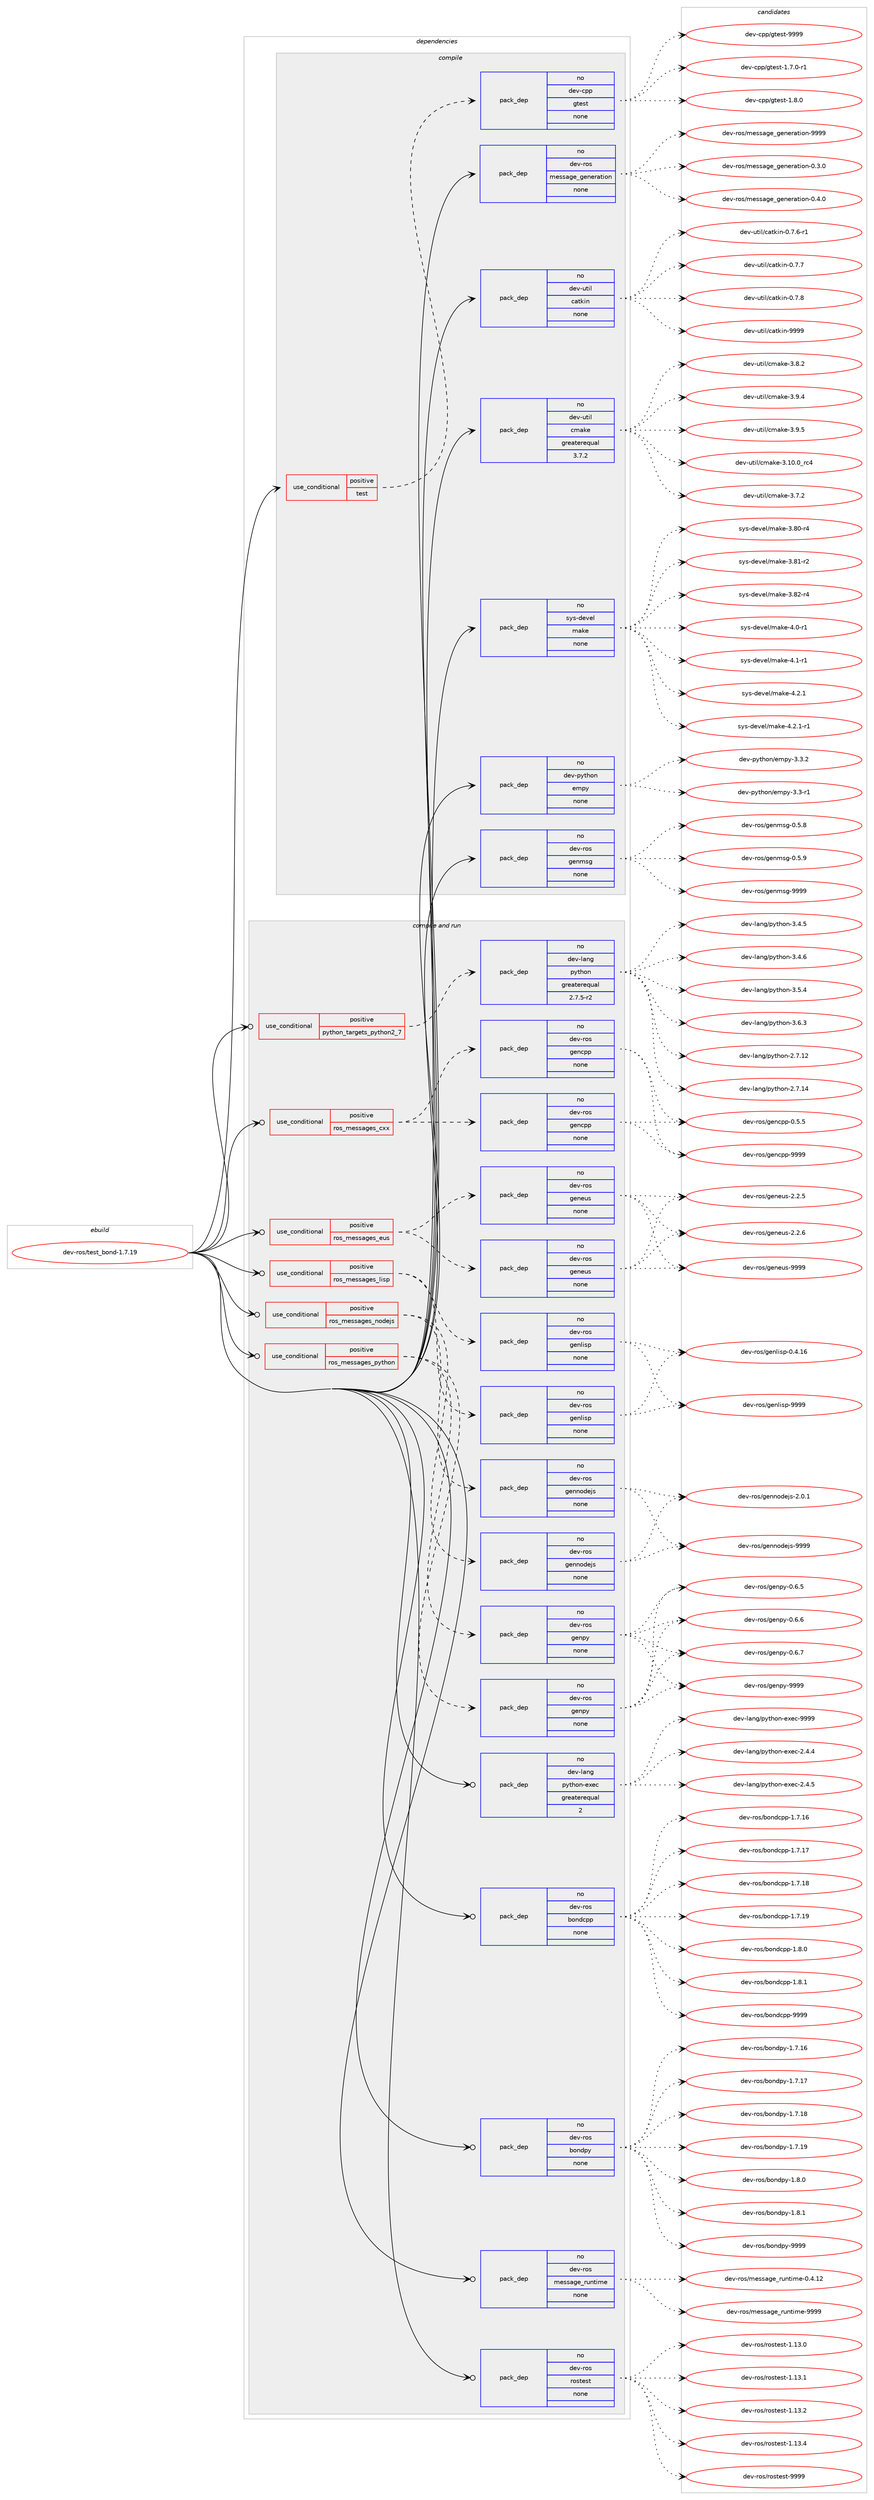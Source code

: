 digraph prolog {

# *************
# Graph options
# *************

newrank=true;
concentrate=true;
compound=true;
graph [rankdir=LR,fontname=Helvetica,fontsize=10,ranksep=1.5];#, ranksep=2.5, nodesep=0.2];
edge  [arrowhead=vee];
node  [fontname=Helvetica,fontsize=10];

# **********
# The ebuild
# **********

subgraph cluster_leftcol {
color=gray;
rank=same;
label=<<i>ebuild</i>>;
id [label="dev-ros/test_bond-1.7.19", color=red, width=4, href="../dev-ros/test_bond-1.7.19.svg"];
}

# ****************
# The dependencies
# ****************

subgraph cluster_midcol {
color=gray;
label=<<i>dependencies</i>>;
subgraph cluster_compile {
fillcolor="#eeeeee";
style=filled;
label=<<i>compile</i>>;
subgraph cond47305 {
dependency214920 [label=<<TABLE BORDER="0" CELLBORDER="1" CELLSPACING="0" CELLPADDING="4"><TR><TD ROWSPAN="3" CELLPADDING="10">use_conditional</TD></TR><TR><TD>positive</TD></TR><TR><TD>test</TD></TR></TABLE>>, shape=none, color=red];
subgraph pack163625 {
dependency214921 [label=<<TABLE BORDER="0" CELLBORDER="1" CELLSPACING="0" CELLPADDING="4" WIDTH="220"><TR><TD ROWSPAN="6" CELLPADDING="30">pack_dep</TD></TR><TR><TD WIDTH="110">no</TD></TR><TR><TD>dev-cpp</TD></TR><TR><TD>gtest</TD></TR><TR><TD>none</TD></TR><TR><TD></TD></TR></TABLE>>, shape=none, color=blue];
}
dependency214920:e -> dependency214921:w [weight=20,style="dashed",arrowhead="vee"];
}
id:e -> dependency214920:w [weight=20,style="solid",arrowhead="vee"];
subgraph pack163626 {
dependency214922 [label=<<TABLE BORDER="0" CELLBORDER="1" CELLSPACING="0" CELLPADDING="4" WIDTH="220"><TR><TD ROWSPAN="6" CELLPADDING="30">pack_dep</TD></TR><TR><TD WIDTH="110">no</TD></TR><TR><TD>dev-python</TD></TR><TR><TD>empy</TD></TR><TR><TD>none</TD></TR><TR><TD></TD></TR></TABLE>>, shape=none, color=blue];
}
id:e -> dependency214922:w [weight=20,style="solid",arrowhead="vee"];
subgraph pack163627 {
dependency214923 [label=<<TABLE BORDER="0" CELLBORDER="1" CELLSPACING="0" CELLPADDING="4" WIDTH="220"><TR><TD ROWSPAN="6" CELLPADDING="30">pack_dep</TD></TR><TR><TD WIDTH="110">no</TD></TR><TR><TD>dev-ros</TD></TR><TR><TD>genmsg</TD></TR><TR><TD>none</TD></TR><TR><TD></TD></TR></TABLE>>, shape=none, color=blue];
}
id:e -> dependency214923:w [weight=20,style="solid",arrowhead="vee"];
subgraph pack163628 {
dependency214924 [label=<<TABLE BORDER="0" CELLBORDER="1" CELLSPACING="0" CELLPADDING="4" WIDTH="220"><TR><TD ROWSPAN="6" CELLPADDING="30">pack_dep</TD></TR><TR><TD WIDTH="110">no</TD></TR><TR><TD>dev-ros</TD></TR><TR><TD>message_generation</TD></TR><TR><TD>none</TD></TR><TR><TD></TD></TR></TABLE>>, shape=none, color=blue];
}
id:e -> dependency214924:w [weight=20,style="solid",arrowhead="vee"];
subgraph pack163629 {
dependency214925 [label=<<TABLE BORDER="0" CELLBORDER="1" CELLSPACING="0" CELLPADDING="4" WIDTH="220"><TR><TD ROWSPAN="6" CELLPADDING="30">pack_dep</TD></TR><TR><TD WIDTH="110">no</TD></TR><TR><TD>dev-util</TD></TR><TR><TD>catkin</TD></TR><TR><TD>none</TD></TR><TR><TD></TD></TR></TABLE>>, shape=none, color=blue];
}
id:e -> dependency214925:w [weight=20,style="solid",arrowhead="vee"];
subgraph pack163630 {
dependency214926 [label=<<TABLE BORDER="0" CELLBORDER="1" CELLSPACING="0" CELLPADDING="4" WIDTH="220"><TR><TD ROWSPAN="6" CELLPADDING="30">pack_dep</TD></TR><TR><TD WIDTH="110">no</TD></TR><TR><TD>dev-util</TD></TR><TR><TD>cmake</TD></TR><TR><TD>greaterequal</TD></TR><TR><TD>3.7.2</TD></TR></TABLE>>, shape=none, color=blue];
}
id:e -> dependency214926:w [weight=20,style="solid",arrowhead="vee"];
subgraph pack163631 {
dependency214927 [label=<<TABLE BORDER="0" CELLBORDER="1" CELLSPACING="0" CELLPADDING="4" WIDTH="220"><TR><TD ROWSPAN="6" CELLPADDING="30">pack_dep</TD></TR><TR><TD WIDTH="110">no</TD></TR><TR><TD>sys-devel</TD></TR><TR><TD>make</TD></TR><TR><TD>none</TD></TR><TR><TD></TD></TR></TABLE>>, shape=none, color=blue];
}
id:e -> dependency214927:w [weight=20,style="solid",arrowhead="vee"];
}
subgraph cluster_compileandrun {
fillcolor="#eeeeee";
style=filled;
label=<<i>compile and run</i>>;
subgraph cond47306 {
dependency214928 [label=<<TABLE BORDER="0" CELLBORDER="1" CELLSPACING="0" CELLPADDING="4"><TR><TD ROWSPAN="3" CELLPADDING="10">use_conditional</TD></TR><TR><TD>positive</TD></TR><TR><TD>python_targets_python2_7</TD></TR></TABLE>>, shape=none, color=red];
subgraph pack163632 {
dependency214929 [label=<<TABLE BORDER="0" CELLBORDER="1" CELLSPACING="0" CELLPADDING="4" WIDTH="220"><TR><TD ROWSPAN="6" CELLPADDING="30">pack_dep</TD></TR><TR><TD WIDTH="110">no</TD></TR><TR><TD>dev-lang</TD></TR><TR><TD>python</TD></TR><TR><TD>greaterequal</TD></TR><TR><TD>2.7.5-r2</TD></TR></TABLE>>, shape=none, color=blue];
}
dependency214928:e -> dependency214929:w [weight=20,style="dashed",arrowhead="vee"];
}
id:e -> dependency214928:w [weight=20,style="solid",arrowhead="odotvee"];
subgraph cond47307 {
dependency214930 [label=<<TABLE BORDER="0" CELLBORDER="1" CELLSPACING="0" CELLPADDING="4"><TR><TD ROWSPAN="3" CELLPADDING="10">use_conditional</TD></TR><TR><TD>positive</TD></TR><TR><TD>ros_messages_cxx</TD></TR></TABLE>>, shape=none, color=red];
subgraph pack163633 {
dependency214931 [label=<<TABLE BORDER="0" CELLBORDER="1" CELLSPACING="0" CELLPADDING="4" WIDTH="220"><TR><TD ROWSPAN="6" CELLPADDING="30">pack_dep</TD></TR><TR><TD WIDTH="110">no</TD></TR><TR><TD>dev-ros</TD></TR><TR><TD>gencpp</TD></TR><TR><TD>none</TD></TR><TR><TD></TD></TR></TABLE>>, shape=none, color=blue];
}
dependency214930:e -> dependency214931:w [weight=20,style="dashed",arrowhead="vee"];
subgraph pack163634 {
dependency214932 [label=<<TABLE BORDER="0" CELLBORDER="1" CELLSPACING="0" CELLPADDING="4" WIDTH="220"><TR><TD ROWSPAN="6" CELLPADDING="30">pack_dep</TD></TR><TR><TD WIDTH="110">no</TD></TR><TR><TD>dev-ros</TD></TR><TR><TD>gencpp</TD></TR><TR><TD>none</TD></TR><TR><TD></TD></TR></TABLE>>, shape=none, color=blue];
}
dependency214930:e -> dependency214932:w [weight=20,style="dashed",arrowhead="vee"];
}
id:e -> dependency214930:w [weight=20,style="solid",arrowhead="odotvee"];
subgraph cond47308 {
dependency214933 [label=<<TABLE BORDER="0" CELLBORDER="1" CELLSPACING="0" CELLPADDING="4"><TR><TD ROWSPAN="3" CELLPADDING="10">use_conditional</TD></TR><TR><TD>positive</TD></TR><TR><TD>ros_messages_eus</TD></TR></TABLE>>, shape=none, color=red];
subgraph pack163635 {
dependency214934 [label=<<TABLE BORDER="0" CELLBORDER="1" CELLSPACING="0" CELLPADDING="4" WIDTH="220"><TR><TD ROWSPAN="6" CELLPADDING="30">pack_dep</TD></TR><TR><TD WIDTH="110">no</TD></TR><TR><TD>dev-ros</TD></TR><TR><TD>geneus</TD></TR><TR><TD>none</TD></TR><TR><TD></TD></TR></TABLE>>, shape=none, color=blue];
}
dependency214933:e -> dependency214934:w [weight=20,style="dashed",arrowhead="vee"];
subgraph pack163636 {
dependency214935 [label=<<TABLE BORDER="0" CELLBORDER="1" CELLSPACING="0" CELLPADDING="4" WIDTH="220"><TR><TD ROWSPAN="6" CELLPADDING="30">pack_dep</TD></TR><TR><TD WIDTH="110">no</TD></TR><TR><TD>dev-ros</TD></TR><TR><TD>geneus</TD></TR><TR><TD>none</TD></TR><TR><TD></TD></TR></TABLE>>, shape=none, color=blue];
}
dependency214933:e -> dependency214935:w [weight=20,style="dashed",arrowhead="vee"];
}
id:e -> dependency214933:w [weight=20,style="solid",arrowhead="odotvee"];
subgraph cond47309 {
dependency214936 [label=<<TABLE BORDER="0" CELLBORDER="1" CELLSPACING="0" CELLPADDING="4"><TR><TD ROWSPAN="3" CELLPADDING="10">use_conditional</TD></TR><TR><TD>positive</TD></TR><TR><TD>ros_messages_lisp</TD></TR></TABLE>>, shape=none, color=red];
subgraph pack163637 {
dependency214937 [label=<<TABLE BORDER="0" CELLBORDER="1" CELLSPACING="0" CELLPADDING="4" WIDTH="220"><TR><TD ROWSPAN="6" CELLPADDING="30">pack_dep</TD></TR><TR><TD WIDTH="110">no</TD></TR><TR><TD>dev-ros</TD></TR><TR><TD>genlisp</TD></TR><TR><TD>none</TD></TR><TR><TD></TD></TR></TABLE>>, shape=none, color=blue];
}
dependency214936:e -> dependency214937:w [weight=20,style="dashed",arrowhead="vee"];
subgraph pack163638 {
dependency214938 [label=<<TABLE BORDER="0" CELLBORDER="1" CELLSPACING="0" CELLPADDING="4" WIDTH="220"><TR><TD ROWSPAN="6" CELLPADDING="30">pack_dep</TD></TR><TR><TD WIDTH="110">no</TD></TR><TR><TD>dev-ros</TD></TR><TR><TD>genlisp</TD></TR><TR><TD>none</TD></TR><TR><TD></TD></TR></TABLE>>, shape=none, color=blue];
}
dependency214936:e -> dependency214938:w [weight=20,style="dashed",arrowhead="vee"];
}
id:e -> dependency214936:w [weight=20,style="solid",arrowhead="odotvee"];
subgraph cond47310 {
dependency214939 [label=<<TABLE BORDER="0" CELLBORDER="1" CELLSPACING="0" CELLPADDING="4"><TR><TD ROWSPAN="3" CELLPADDING="10">use_conditional</TD></TR><TR><TD>positive</TD></TR><TR><TD>ros_messages_nodejs</TD></TR></TABLE>>, shape=none, color=red];
subgraph pack163639 {
dependency214940 [label=<<TABLE BORDER="0" CELLBORDER="1" CELLSPACING="0" CELLPADDING="4" WIDTH="220"><TR><TD ROWSPAN="6" CELLPADDING="30">pack_dep</TD></TR><TR><TD WIDTH="110">no</TD></TR><TR><TD>dev-ros</TD></TR><TR><TD>gennodejs</TD></TR><TR><TD>none</TD></TR><TR><TD></TD></TR></TABLE>>, shape=none, color=blue];
}
dependency214939:e -> dependency214940:w [weight=20,style="dashed",arrowhead="vee"];
subgraph pack163640 {
dependency214941 [label=<<TABLE BORDER="0" CELLBORDER="1" CELLSPACING="0" CELLPADDING="4" WIDTH="220"><TR><TD ROWSPAN="6" CELLPADDING="30">pack_dep</TD></TR><TR><TD WIDTH="110">no</TD></TR><TR><TD>dev-ros</TD></TR><TR><TD>gennodejs</TD></TR><TR><TD>none</TD></TR><TR><TD></TD></TR></TABLE>>, shape=none, color=blue];
}
dependency214939:e -> dependency214941:w [weight=20,style="dashed",arrowhead="vee"];
}
id:e -> dependency214939:w [weight=20,style="solid",arrowhead="odotvee"];
subgraph cond47311 {
dependency214942 [label=<<TABLE BORDER="0" CELLBORDER="1" CELLSPACING="0" CELLPADDING="4"><TR><TD ROWSPAN="3" CELLPADDING="10">use_conditional</TD></TR><TR><TD>positive</TD></TR><TR><TD>ros_messages_python</TD></TR></TABLE>>, shape=none, color=red];
subgraph pack163641 {
dependency214943 [label=<<TABLE BORDER="0" CELLBORDER="1" CELLSPACING="0" CELLPADDING="4" WIDTH="220"><TR><TD ROWSPAN="6" CELLPADDING="30">pack_dep</TD></TR><TR><TD WIDTH="110">no</TD></TR><TR><TD>dev-ros</TD></TR><TR><TD>genpy</TD></TR><TR><TD>none</TD></TR><TR><TD></TD></TR></TABLE>>, shape=none, color=blue];
}
dependency214942:e -> dependency214943:w [weight=20,style="dashed",arrowhead="vee"];
subgraph pack163642 {
dependency214944 [label=<<TABLE BORDER="0" CELLBORDER="1" CELLSPACING="0" CELLPADDING="4" WIDTH="220"><TR><TD ROWSPAN="6" CELLPADDING="30">pack_dep</TD></TR><TR><TD WIDTH="110">no</TD></TR><TR><TD>dev-ros</TD></TR><TR><TD>genpy</TD></TR><TR><TD>none</TD></TR><TR><TD></TD></TR></TABLE>>, shape=none, color=blue];
}
dependency214942:e -> dependency214944:w [weight=20,style="dashed",arrowhead="vee"];
}
id:e -> dependency214942:w [weight=20,style="solid",arrowhead="odotvee"];
subgraph pack163643 {
dependency214945 [label=<<TABLE BORDER="0" CELLBORDER="1" CELLSPACING="0" CELLPADDING="4" WIDTH="220"><TR><TD ROWSPAN="6" CELLPADDING="30">pack_dep</TD></TR><TR><TD WIDTH="110">no</TD></TR><TR><TD>dev-lang</TD></TR><TR><TD>python-exec</TD></TR><TR><TD>greaterequal</TD></TR><TR><TD>2</TD></TR></TABLE>>, shape=none, color=blue];
}
id:e -> dependency214945:w [weight=20,style="solid",arrowhead="odotvee"];
subgraph pack163644 {
dependency214946 [label=<<TABLE BORDER="0" CELLBORDER="1" CELLSPACING="0" CELLPADDING="4" WIDTH="220"><TR><TD ROWSPAN="6" CELLPADDING="30">pack_dep</TD></TR><TR><TD WIDTH="110">no</TD></TR><TR><TD>dev-ros</TD></TR><TR><TD>bondcpp</TD></TR><TR><TD>none</TD></TR><TR><TD></TD></TR></TABLE>>, shape=none, color=blue];
}
id:e -> dependency214946:w [weight=20,style="solid",arrowhead="odotvee"];
subgraph pack163645 {
dependency214947 [label=<<TABLE BORDER="0" CELLBORDER="1" CELLSPACING="0" CELLPADDING="4" WIDTH="220"><TR><TD ROWSPAN="6" CELLPADDING="30">pack_dep</TD></TR><TR><TD WIDTH="110">no</TD></TR><TR><TD>dev-ros</TD></TR><TR><TD>bondpy</TD></TR><TR><TD>none</TD></TR><TR><TD></TD></TR></TABLE>>, shape=none, color=blue];
}
id:e -> dependency214947:w [weight=20,style="solid",arrowhead="odotvee"];
subgraph pack163646 {
dependency214948 [label=<<TABLE BORDER="0" CELLBORDER="1" CELLSPACING="0" CELLPADDING="4" WIDTH="220"><TR><TD ROWSPAN="6" CELLPADDING="30">pack_dep</TD></TR><TR><TD WIDTH="110">no</TD></TR><TR><TD>dev-ros</TD></TR><TR><TD>message_runtime</TD></TR><TR><TD>none</TD></TR><TR><TD></TD></TR></TABLE>>, shape=none, color=blue];
}
id:e -> dependency214948:w [weight=20,style="solid",arrowhead="odotvee"];
subgraph pack163647 {
dependency214949 [label=<<TABLE BORDER="0" CELLBORDER="1" CELLSPACING="0" CELLPADDING="4" WIDTH="220"><TR><TD ROWSPAN="6" CELLPADDING="30">pack_dep</TD></TR><TR><TD WIDTH="110">no</TD></TR><TR><TD>dev-ros</TD></TR><TR><TD>rostest</TD></TR><TR><TD>none</TD></TR><TR><TD></TD></TR></TABLE>>, shape=none, color=blue];
}
id:e -> dependency214949:w [weight=20,style="solid",arrowhead="odotvee"];
}
subgraph cluster_run {
fillcolor="#eeeeee";
style=filled;
label=<<i>run</i>>;
}
}

# **************
# The candidates
# **************

subgraph cluster_choices {
rank=same;
color=gray;
label=<<i>candidates</i>>;

subgraph choice163625 {
color=black;
nodesep=1;
choice1001011184599112112471031161011151164549465546484511449 [label="dev-cpp/gtest-1.7.0-r1", color=red, width=4,href="../dev-cpp/gtest-1.7.0-r1.svg"];
choice100101118459911211247103116101115116454946564648 [label="dev-cpp/gtest-1.8.0", color=red, width=4,href="../dev-cpp/gtest-1.8.0.svg"];
choice1001011184599112112471031161011151164557575757 [label="dev-cpp/gtest-9999", color=red, width=4,href="../dev-cpp/gtest-9999.svg"];
dependency214921:e -> choice1001011184599112112471031161011151164549465546484511449:w [style=dotted,weight="100"];
dependency214921:e -> choice100101118459911211247103116101115116454946564648:w [style=dotted,weight="100"];
dependency214921:e -> choice1001011184599112112471031161011151164557575757:w [style=dotted,weight="100"];
}
subgraph choice163626 {
color=black;
nodesep=1;
choice1001011184511212111610411111047101109112121455146514511449 [label="dev-python/empy-3.3-r1", color=red, width=4,href="../dev-python/empy-3.3-r1.svg"];
choice1001011184511212111610411111047101109112121455146514650 [label="dev-python/empy-3.3.2", color=red, width=4,href="../dev-python/empy-3.3.2.svg"];
dependency214922:e -> choice1001011184511212111610411111047101109112121455146514511449:w [style=dotted,weight="100"];
dependency214922:e -> choice1001011184511212111610411111047101109112121455146514650:w [style=dotted,weight="100"];
}
subgraph choice163627 {
color=black;
nodesep=1;
choice1001011184511411111547103101110109115103454846534656 [label="dev-ros/genmsg-0.5.8", color=red, width=4,href="../dev-ros/genmsg-0.5.8.svg"];
choice1001011184511411111547103101110109115103454846534657 [label="dev-ros/genmsg-0.5.9", color=red, width=4,href="../dev-ros/genmsg-0.5.9.svg"];
choice10010111845114111115471031011101091151034557575757 [label="dev-ros/genmsg-9999", color=red, width=4,href="../dev-ros/genmsg-9999.svg"];
dependency214923:e -> choice1001011184511411111547103101110109115103454846534656:w [style=dotted,weight="100"];
dependency214923:e -> choice1001011184511411111547103101110109115103454846534657:w [style=dotted,weight="100"];
dependency214923:e -> choice10010111845114111115471031011101091151034557575757:w [style=dotted,weight="100"];
}
subgraph choice163628 {
color=black;
nodesep=1;
choice1001011184511411111547109101115115971031019510310111010111497116105111110454846514648 [label="dev-ros/message_generation-0.3.0", color=red, width=4,href="../dev-ros/message_generation-0.3.0.svg"];
choice1001011184511411111547109101115115971031019510310111010111497116105111110454846524648 [label="dev-ros/message_generation-0.4.0", color=red, width=4,href="../dev-ros/message_generation-0.4.0.svg"];
choice10010111845114111115471091011151159710310195103101110101114971161051111104557575757 [label="dev-ros/message_generation-9999", color=red, width=4,href="../dev-ros/message_generation-9999.svg"];
dependency214924:e -> choice1001011184511411111547109101115115971031019510310111010111497116105111110454846514648:w [style=dotted,weight="100"];
dependency214924:e -> choice1001011184511411111547109101115115971031019510310111010111497116105111110454846524648:w [style=dotted,weight="100"];
dependency214924:e -> choice10010111845114111115471091011151159710310195103101110101114971161051111104557575757:w [style=dotted,weight="100"];
}
subgraph choice163629 {
color=black;
nodesep=1;
choice100101118451171161051084799971161071051104548465546544511449 [label="dev-util/catkin-0.7.6-r1", color=red, width=4,href="../dev-util/catkin-0.7.6-r1.svg"];
choice10010111845117116105108479997116107105110454846554655 [label="dev-util/catkin-0.7.7", color=red, width=4,href="../dev-util/catkin-0.7.7.svg"];
choice10010111845117116105108479997116107105110454846554656 [label="dev-util/catkin-0.7.8", color=red, width=4,href="../dev-util/catkin-0.7.8.svg"];
choice100101118451171161051084799971161071051104557575757 [label="dev-util/catkin-9999", color=red, width=4,href="../dev-util/catkin-9999.svg"];
dependency214925:e -> choice100101118451171161051084799971161071051104548465546544511449:w [style=dotted,weight="100"];
dependency214925:e -> choice10010111845117116105108479997116107105110454846554655:w [style=dotted,weight="100"];
dependency214925:e -> choice10010111845117116105108479997116107105110454846554656:w [style=dotted,weight="100"];
dependency214925:e -> choice100101118451171161051084799971161071051104557575757:w [style=dotted,weight="100"];
}
subgraph choice163630 {
color=black;
nodesep=1;
choice1001011184511711610510847991099710710145514649484648951149952 [label="dev-util/cmake-3.10.0_rc4", color=red, width=4,href="../dev-util/cmake-3.10.0_rc4.svg"];
choice10010111845117116105108479910997107101455146554650 [label="dev-util/cmake-3.7.2", color=red, width=4,href="../dev-util/cmake-3.7.2.svg"];
choice10010111845117116105108479910997107101455146564650 [label="dev-util/cmake-3.8.2", color=red, width=4,href="../dev-util/cmake-3.8.2.svg"];
choice10010111845117116105108479910997107101455146574652 [label="dev-util/cmake-3.9.4", color=red, width=4,href="../dev-util/cmake-3.9.4.svg"];
choice10010111845117116105108479910997107101455146574653 [label="dev-util/cmake-3.9.5", color=red, width=4,href="../dev-util/cmake-3.9.5.svg"];
dependency214926:e -> choice1001011184511711610510847991099710710145514649484648951149952:w [style=dotted,weight="100"];
dependency214926:e -> choice10010111845117116105108479910997107101455146554650:w [style=dotted,weight="100"];
dependency214926:e -> choice10010111845117116105108479910997107101455146564650:w [style=dotted,weight="100"];
dependency214926:e -> choice10010111845117116105108479910997107101455146574652:w [style=dotted,weight="100"];
dependency214926:e -> choice10010111845117116105108479910997107101455146574653:w [style=dotted,weight="100"];
}
subgraph choice163631 {
color=black;
nodesep=1;
choice11512111545100101118101108471099710710145514656484511452 [label="sys-devel/make-3.80-r4", color=red, width=4,href="../sys-devel/make-3.80-r4.svg"];
choice11512111545100101118101108471099710710145514656494511450 [label="sys-devel/make-3.81-r2", color=red, width=4,href="../sys-devel/make-3.81-r2.svg"];
choice11512111545100101118101108471099710710145514656504511452 [label="sys-devel/make-3.82-r4", color=red, width=4,href="../sys-devel/make-3.82-r4.svg"];
choice115121115451001011181011084710997107101455246484511449 [label="sys-devel/make-4.0-r1", color=red, width=4,href="../sys-devel/make-4.0-r1.svg"];
choice115121115451001011181011084710997107101455246494511449 [label="sys-devel/make-4.1-r1", color=red, width=4,href="../sys-devel/make-4.1-r1.svg"];
choice115121115451001011181011084710997107101455246504649 [label="sys-devel/make-4.2.1", color=red, width=4,href="../sys-devel/make-4.2.1.svg"];
choice1151211154510010111810110847109971071014552465046494511449 [label="sys-devel/make-4.2.1-r1", color=red, width=4,href="../sys-devel/make-4.2.1-r1.svg"];
dependency214927:e -> choice11512111545100101118101108471099710710145514656484511452:w [style=dotted,weight="100"];
dependency214927:e -> choice11512111545100101118101108471099710710145514656494511450:w [style=dotted,weight="100"];
dependency214927:e -> choice11512111545100101118101108471099710710145514656504511452:w [style=dotted,weight="100"];
dependency214927:e -> choice115121115451001011181011084710997107101455246484511449:w [style=dotted,weight="100"];
dependency214927:e -> choice115121115451001011181011084710997107101455246494511449:w [style=dotted,weight="100"];
dependency214927:e -> choice115121115451001011181011084710997107101455246504649:w [style=dotted,weight="100"];
dependency214927:e -> choice1151211154510010111810110847109971071014552465046494511449:w [style=dotted,weight="100"];
}
subgraph choice163632 {
color=black;
nodesep=1;
choice10010111845108971101034711212111610411111045504655464950 [label="dev-lang/python-2.7.12", color=red, width=4,href="../dev-lang/python-2.7.12.svg"];
choice10010111845108971101034711212111610411111045504655464952 [label="dev-lang/python-2.7.14", color=red, width=4,href="../dev-lang/python-2.7.14.svg"];
choice100101118451089711010347112121116104111110455146524653 [label="dev-lang/python-3.4.5", color=red, width=4,href="../dev-lang/python-3.4.5.svg"];
choice100101118451089711010347112121116104111110455146524654 [label="dev-lang/python-3.4.6", color=red, width=4,href="../dev-lang/python-3.4.6.svg"];
choice100101118451089711010347112121116104111110455146534652 [label="dev-lang/python-3.5.4", color=red, width=4,href="../dev-lang/python-3.5.4.svg"];
choice100101118451089711010347112121116104111110455146544651 [label="dev-lang/python-3.6.3", color=red, width=4,href="../dev-lang/python-3.6.3.svg"];
dependency214929:e -> choice10010111845108971101034711212111610411111045504655464950:w [style=dotted,weight="100"];
dependency214929:e -> choice10010111845108971101034711212111610411111045504655464952:w [style=dotted,weight="100"];
dependency214929:e -> choice100101118451089711010347112121116104111110455146524653:w [style=dotted,weight="100"];
dependency214929:e -> choice100101118451089711010347112121116104111110455146524654:w [style=dotted,weight="100"];
dependency214929:e -> choice100101118451089711010347112121116104111110455146534652:w [style=dotted,weight="100"];
dependency214929:e -> choice100101118451089711010347112121116104111110455146544651:w [style=dotted,weight="100"];
}
subgraph choice163633 {
color=black;
nodesep=1;
choice100101118451141111154710310111099112112454846534653 [label="dev-ros/gencpp-0.5.5", color=red, width=4,href="../dev-ros/gencpp-0.5.5.svg"];
choice1001011184511411111547103101110991121124557575757 [label="dev-ros/gencpp-9999", color=red, width=4,href="../dev-ros/gencpp-9999.svg"];
dependency214931:e -> choice100101118451141111154710310111099112112454846534653:w [style=dotted,weight="100"];
dependency214931:e -> choice1001011184511411111547103101110991121124557575757:w [style=dotted,weight="100"];
}
subgraph choice163634 {
color=black;
nodesep=1;
choice100101118451141111154710310111099112112454846534653 [label="dev-ros/gencpp-0.5.5", color=red, width=4,href="../dev-ros/gencpp-0.5.5.svg"];
choice1001011184511411111547103101110991121124557575757 [label="dev-ros/gencpp-9999", color=red, width=4,href="../dev-ros/gencpp-9999.svg"];
dependency214932:e -> choice100101118451141111154710310111099112112454846534653:w [style=dotted,weight="100"];
dependency214932:e -> choice1001011184511411111547103101110991121124557575757:w [style=dotted,weight="100"];
}
subgraph choice163635 {
color=black;
nodesep=1;
choice1001011184511411111547103101110101117115455046504653 [label="dev-ros/geneus-2.2.5", color=red, width=4,href="../dev-ros/geneus-2.2.5.svg"];
choice1001011184511411111547103101110101117115455046504654 [label="dev-ros/geneus-2.2.6", color=red, width=4,href="../dev-ros/geneus-2.2.6.svg"];
choice10010111845114111115471031011101011171154557575757 [label="dev-ros/geneus-9999", color=red, width=4,href="../dev-ros/geneus-9999.svg"];
dependency214934:e -> choice1001011184511411111547103101110101117115455046504653:w [style=dotted,weight="100"];
dependency214934:e -> choice1001011184511411111547103101110101117115455046504654:w [style=dotted,weight="100"];
dependency214934:e -> choice10010111845114111115471031011101011171154557575757:w [style=dotted,weight="100"];
}
subgraph choice163636 {
color=black;
nodesep=1;
choice1001011184511411111547103101110101117115455046504653 [label="dev-ros/geneus-2.2.5", color=red, width=4,href="../dev-ros/geneus-2.2.5.svg"];
choice1001011184511411111547103101110101117115455046504654 [label="dev-ros/geneus-2.2.6", color=red, width=4,href="../dev-ros/geneus-2.2.6.svg"];
choice10010111845114111115471031011101011171154557575757 [label="dev-ros/geneus-9999", color=red, width=4,href="../dev-ros/geneus-9999.svg"];
dependency214935:e -> choice1001011184511411111547103101110101117115455046504653:w [style=dotted,weight="100"];
dependency214935:e -> choice1001011184511411111547103101110101117115455046504654:w [style=dotted,weight="100"];
dependency214935:e -> choice10010111845114111115471031011101011171154557575757:w [style=dotted,weight="100"];
}
subgraph choice163637 {
color=black;
nodesep=1;
choice100101118451141111154710310111010810511511245484652464954 [label="dev-ros/genlisp-0.4.16", color=red, width=4,href="../dev-ros/genlisp-0.4.16.svg"];
choice10010111845114111115471031011101081051151124557575757 [label="dev-ros/genlisp-9999", color=red, width=4,href="../dev-ros/genlisp-9999.svg"];
dependency214937:e -> choice100101118451141111154710310111010810511511245484652464954:w [style=dotted,weight="100"];
dependency214937:e -> choice10010111845114111115471031011101081051151124557575757:w [style=dotted,weight="100"];
}
subgraph choice163638 {
color=black;
nodesep=1;
choice100101118451141111154710310111010810511511245484652464954 [label="dev-ros/genlisp-0.4.16", color=red, width=4,href="../dev-ros/genlisp-0.4.16.svg"];
choice10010111845114111115471031011101081051151124557575757 [label="dev-ros/genlisp-9999", color=red, width=4,href="../dev-ros/genlisp-9999.svg"];
dependency214938:e -> choice100101118451141111154710310111010810511511245484652464954:w [style=dotted,weight="100"];
dependency214938:e -> choice10010111845114111115471031011101081051151124557575757:w [style=dotted,weight="100"];
}
subgraph choice163639 {
color=black;
nodesep=1;
choice1001011184511411111547103101110110111100101106115455046484649 [label="dev-ros/gennodejs-2.0.1", color=red, width=4,href="../dev-ros/gennodejs-2.0.1.svg"];
choice10010111845114111115471031011101101111001011061154557575757 [label="dev-ros/gennodejs-9999", color=red, width=4,href="../dev-ros/gennodejs-9999.svg"];
dependency214940:e -> choice1001011184511411111547103101110110111100101106115455046484649:w [style=dotted,weight="100"];
dependency214940:e -> choice10010111845114111115471031011101101111001011061154557575757:w [style=dotted,weight="100"];
}
subgraph choice163640 {
color=black;
nodesep=1;
choice1001011184511411111547103101110110111100101106115455046484649 [label="dev-ros/gennodejs-2.0.1", color=red, width=4,href="../dev-ros/gennodejs-2.0.1.svg"];
choice10010111845114111115471031011101101111001011061154557575757 [label="dev-ros/gennodejs-9999", color=red, width=4,href="../dev-ros/gennodejs-9999.svg"];
dependency214941:e -> choice1001011184511411111547103101110110111100101106115455046484649:w [style=dotted,weight="100"];
dependency214941:e -> choice10010111845114111115471031011101101111001011061154557575757:w [style=dotted,weight="100"];
}
subgraph choice163641 {
color=black;
nodesep=1;
choice1001011184511411111547103101110112121454846544653 [label="dev-ros/genpy-0.6.5", color=red, width=4,href="../dev-ros/genpy-0.6.5.svg"];
choice1001011184511411111547103101110112121454846544654 [label="dev-ros/genpy-0.6.6", color=red, width=4,href="../dev-ros/genpy-0.6.6.svg"];
choice1001011184511411111547103101110112121454846544655 [label="dev-ros/genpy-0.6.7", color=red, width=4,href="../dev-ros/genpy-0.6.7.svg"];
choice10010111845114111115471031011101121214557575757 [label="dev-ros/genpy-9999", color=red, width=4,href="../dev-ros/genpy-9999.svg"];
dependency214943:e -> choice1001011184511411111547103101110112121454846544653:w [style=dotted,weight="100"];
dependency214943:e -> choice1001011184511411111547103101110112121454846544654:w [style=dotted,weight="100"];
dependency214943:e -> choice1001011184511411111547103101110112121454846544655:w [style=dotted,weight="100"];
dependency214943:e -> choice10010111845114111115471031011101121214557575757:w [style=dotted,weight="100"];
}
subgraph choice163642 {
color=black;
nodesep=1;
choice1001011184511411111547103101110112121454846544653 [label="dev-ros/genpy-0.6.5", color=red, width=4,href="../dev-ros/genpy-0.6.5.svg"];
choice1001011184511411111547103101110112121454846544654 [label="dev-ros/genpy-0.6.6", color=red, width=4,href="../dev-ros/genpy-0.6.6.svg"];
choice1001011184511411111547103101110112121454846544655 [label="dev-ros/genpy-0.6.7", color=red, width=4,href="../dev-ros/genpy-0.6.7.svg"];
choice10010111845114111115471031011101121214557575757 [label="dev-ros/genpy-9999", color=red, width=4,href="../dev-ros/genpy-9999.svg"];
dependency214944:e -> choice1001011184511411111547103101110112121454846544653:w [style=dotted,weight="100"];
dependency214944:e -> choice1001011184511411111547103101110112121454846544654:w [style=dotted,weight="100"];
dependency214944:e -> choice1001011184511411111547103101110112121454846544655:w [style=dotted,weight="100"];
dependency214944:e -> choice10010111845114111115471031011101121214557575757:w [style=dotted,weight="100"];
}
subgraph choice163643 {
color=black;
nodesep=1;
choice1001011184510897110103471121211161041111104510112010199455046524652 [label="dev-lang/python-exec-2.4.4", color=red, width=4,href="../dev-lang/python-exec-2.4.4.svg"];
choice1001011184510897110103471121211161041111104510112010199455046524653 [label="dev-lang/python-exec-2.4.5", color=red, width=4,href="../dev-lang/python-exec-2.4.5.svg"];
choice10010111845108971101034711212111610411111045101120101994557575757 [label="dev-lang/python-exec-9999", color=red, width=4,href="../dev-lang/python-exec-9999.svg"];
dependency214945:e -> choice1001011184510897110103471121211161041111104510112010199455046524652:w [style=dotted,weight="100"];
dependency214945:e -> choice1001011184510897110103471121211161041111104510112010199455046524653:w [style=dotted,weight="100"];
dependency214945:e -> choice10010111845108971101034711212111610411111045101120101994557575757:w [style=dotted,weight="100"];
}
subgraph choice163644 {
color=black;
nodesep=1;
choice1001011184511411111547981111101009911211245494655464954 [label="dev-ros/bondcpp-1.7.16", color=red, width=4,href="../dev-ros/bondcpp-1.7.16.svg"];
choice1001011184511411111547981111101009911211245494655464955 [label="dev-ros/bondcpp-1.7.17", color=red, width=4,href="../dev-ros/bondcpp-1.7.17.svg"];
choice1001011184511411111547981111101009911211245494655464956 [label="dev-ros/bondcpp-1.7.18", color=red, width=4,href="../dev-ros/bondcpp-1.7.18.svg"];
choice1001011184511411111547981111101009911211245494655464957 [label="dev-ros/bondcpp-1.7.19", color=red, width=4,href="../dev-ros/bondcpp-1.7.19.svg"];
choice10010111845114111115479811111010099112112454946564648 [label="dev-ros/bondcpp-1.8.0", color=red, width=4,href="../dev-ros/bondcpp-1.8.0.svg"];
choice10010111845114111115479811111010099112112454946564649 [label="dev-ros/bondcpp-1.8.1", color=red, width=4,href="../dev-ros/bondcpp-1.8.1.svg"];
choice100101118451141111154798111110100991121124557575757 [label="dev-ros/bondcpp-9999", color=red, width=4,href="../dev-ros/bondcpp-9999.svg"];
dependency214946:e -> choice1001011184511411111547981111101009911211245494655464954:w [style=dotted,weight="100"];
dependency214946:e -> choice1001011184511411111547981111101009911211245494655464955:w [style=dotted,weight="100"];
dependency214946:e -> choice1001011184511411111547981111101009911211245494655464956:w [style=dotted,weight="100"];
dependency214946:e -> choice1001011184511411111547981111101009911211245494655464957:w [style=dotted,weight="100"];
dependency214946:e -> choice10010111845114111115479811111010099112112454946564648:w [style=dotted,weight="100"];
dependency214946:e -> choice10010111845114111115479811111010099112112454946564649:w [style=dotted,weight="100"];
dependency214946:e -> choice100101118451141111154798111110100991121124557575757:w [style=dotted,weight="100"];
}
subgraph choice163645 {
color=black;
nodesep=1;
choice10010111845114111115479811111010011212145494655464954 [label="dev-ros/bondpy-1.7.16", color=red, width=4,href="../dev-ros/bondpy-1.7.16.svg"];
choice10010111845114111115479811111010011212145494655464955 [label="dev-ros/bondpy-1.7.17", color=red, width=4,href="../dev-ros/bondpy-1.7.17.svg"];
choice10010111845114111115479811111010011212145494655464956 [label="dev-ros/bondpy-1.7.18", color=red, width=4,href="../dev-ros/bondpy-1.7.18.svg"];
choice10010111845114111115479811111010011212145494655464957 [label="dev-ros/bondpy-1.7.19", color=red, width=4,href="../dev-ros/bondpy-1.7.19.svg"];
choice100101118451141111154798111110100112121454946564648 [label="dev-ros/bondpy-1.8.0", color=red, width=4,href="../dev-ros/bondpy-1.8.0.svg"];
choice100101118451141111154798111110100112121454946564649 [label="dev-ros/bondpy-1.8.1", color=red, width=4,href="../dev-ros/bondpy-1.8.1.svg"];
choice1001011184511411111547981111101001121214557575757 [label="dev-ros/bondpy-9999", color=red, width=4,href="../dev-ros/bondpy-9999.svg"];
dependency214947:e -> choice10010111845114111115479811111010011212145494655464954:w [style=dotted,weight="100"];
dependency214947:e -> choice10010111845114111115479811111010011212145494655464955:w [style=dotted,weight="100"];
dependency214947:e -> choice10010111845114111115479811111010011212145494655464956:w [style=dotted,weight="100"];
dependency214947:e -> choice10010111845114111115479811111010011212145494655464957:w [style=dotted,weight="100"];
dependency214947:e -> choice100101118451141111154798111110100112121454946564648:w [style=dotted,weight="100"];
dependency214947:e -> choice100101118451141111154798111110100112121454946564649:w [style=dotted,weight="100"];
dependency214947:e -> choice1001011184511411111547981111101001121214557575757:w [style=dotted,weight="100"];
}
subgraph choice163646 {
color=black;
nodesep=1;
choice1001011184511411111547109101115115971031019511411711011610510910145484652464950 [label="dev-ros/message_runtime-0.4.12", color=red, width=4,href="../dev-ros/message_runtime-0.4.12.svg"];
choice100101118451141111154710910111511597103101951141171101161051091014557575757 [label="dev-ros/message_runtime-9999", color=red, width=4,href="../dev-ros/message_runtime-9999.svg"];
dependency214948:e -> choice1001011184511411111547109101115115971031019511411711011610510910145484652464950:w [style=dotted,weight="100"];
dependency214948:e -> choice100101118451141111154710910111511597103101951141171101161051091014557575757:w [style=dotted,weight="100"];
}
subgraph choice163647 {
color=black;
nodesep=1;
choice100101118451141111154711411111511610111511645494649514648 [label="dev-ros/rostest-1.13.0", color=red, width=4,href="../dev-ros/rostest-1.13.0.svg"];
choice100101118451141111154711411111511610111511645494649514649 [label="dev-ros/rostest-1.13.1", color=red, width=4,href="../dev-ros/rostest-1.13.1.svg"];
choice100101118451141111154711411111511610111511645494649514650 [label="dev-ros/rostest-1.13.2", color=red, width=4,href="../dev-ros/rostest-1.13.2.svg"];
choice100101118451141111154711411111511610111511645494649514652 [label="dev-ros/rostest-1.13.4", color=red, width=4,href="../dev-ros/rostest-1.13.4.svg"];
choice10010111845114111115471141111151161011151164557575757 [label="dev-ros/rostest-9999", color=red, width=4,href="../dev-ros/rostest-9999.svg"];
dependency214949:e -> choice100101118451141111154711411111511610111511645494649514648:w [style=dotted,weight="100"];
dependency214949:e -> choice100101118451141111154711411111511610111511645494649514649:w [style=dotted,weight="100"];
dependency214949:e -> choice100101118451141111154711411111511610111511645494649514650:w [style=dotted,weight="100"];
dependency214949:e -> choice100101118451141111154711411111511610111511645494649514652:w [style=dotted,weight="100"];
dependency214949:e -> choice10010111845114111115471141111151161011151164557575757:w [style=dotted,weight="100"];
}
}

}
